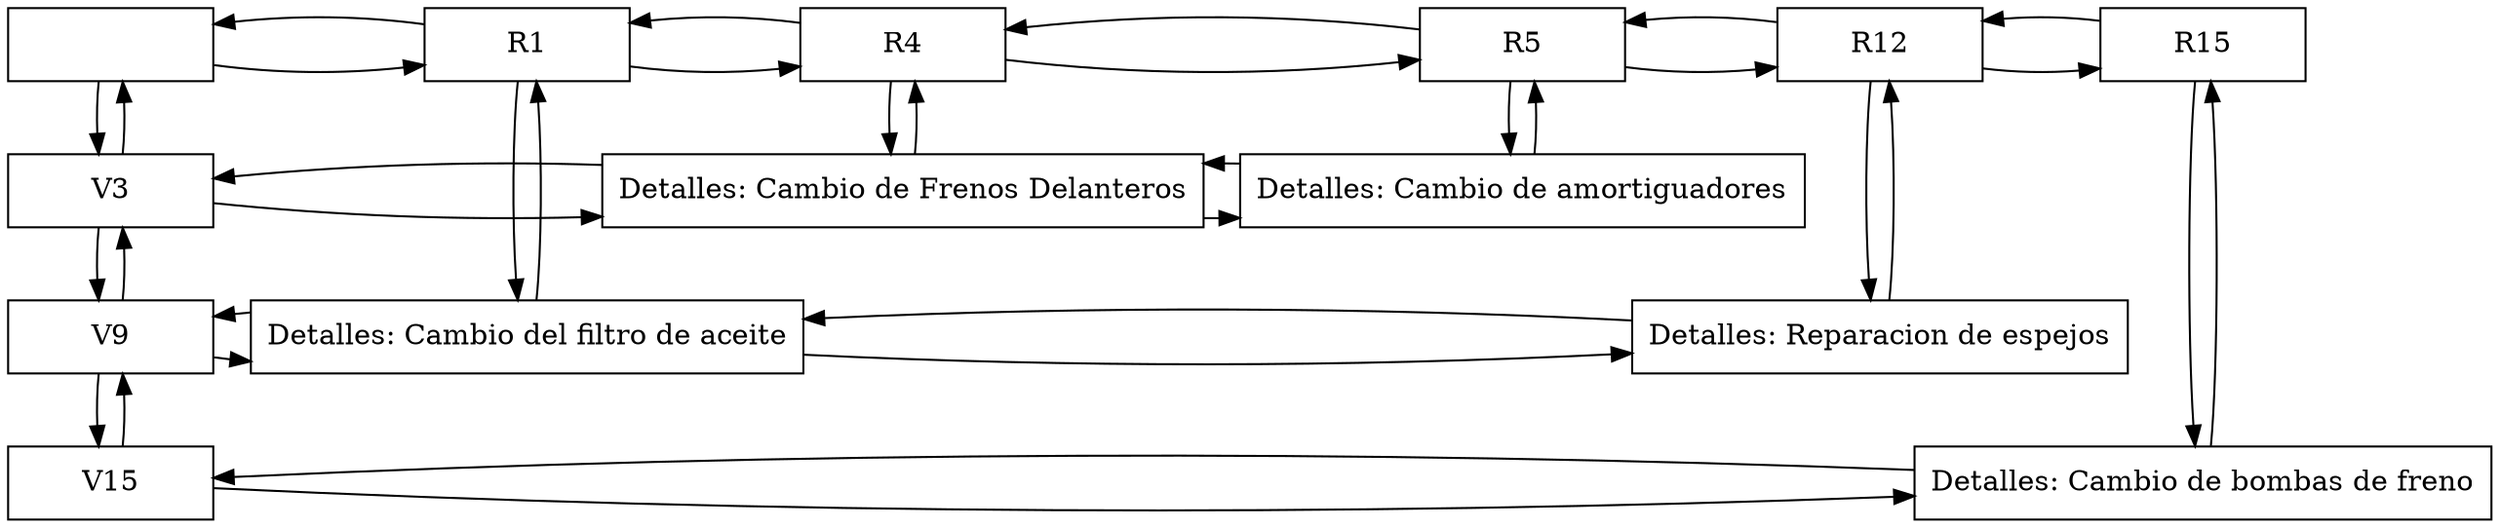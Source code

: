 digraph G {
    node [shape=box width=1.4];
    n0 [label="" group=0];
    V3 [label="V3" group=0];
    V9 [label="V9" group=0];
    V15 [label="V15" group=0];
    R1 [label="R1" group=1];
    R4 [label="R4" group=2];
    R5 [label="R5" group=3];
    R12 [label="R12" group=4];
    R15 [label="R15" group=5];
    N9_1 [label="Detalles: Cambio del filtro de aceite" group=1];
    N3_4 [label="Detalles: Cambio de Frenos Delanteros" group=2];
    N3_5 [label="Detalles: Cambio de amortiguadores" group=3];
    N9_12 [label="Detalles: Reparacion de espejos" group=4];
    N15_15 [label="Detalles: Cambio de bombas de freno" group=5];
    n0 -> R1 -> R4 -> R5 -> R12 -> R15;
    R15 -> R12 -> R5 -> R4 -> R1 -> n0;
    V3 -> N3_4 -> N3_5;
    N3_5 -> N3_4 -> V3;
    V9 -> N9_1 -> N9_12;
    N9_12 -> N9_1 -> V9;
    V15 -> N15_15;
    N15_15 -> V15;
    n0 -> V3 -> V9 -> V15;
    V15 -> V9 -> V3 -> n0;
    R1 -> N9_1;
    N9_1 -> R1;
    R4 -> N3_4;
    N3_4 -> R4;
    R5 -> N3_5;
    N3_5 -> R5;
    R12 -> N9_12;
    N9_12 -> R12;
    R15 -> N15_15;
    N15_15 -> R15;
    { rank=same; n0; R1; R4; R5; R12; R15; };
    { rank=same; V3; N3_4; N3_5; };
    { rank=same; V9; N9_1; N9_12; };
    { rank=same; V15; N15_15; };
}
